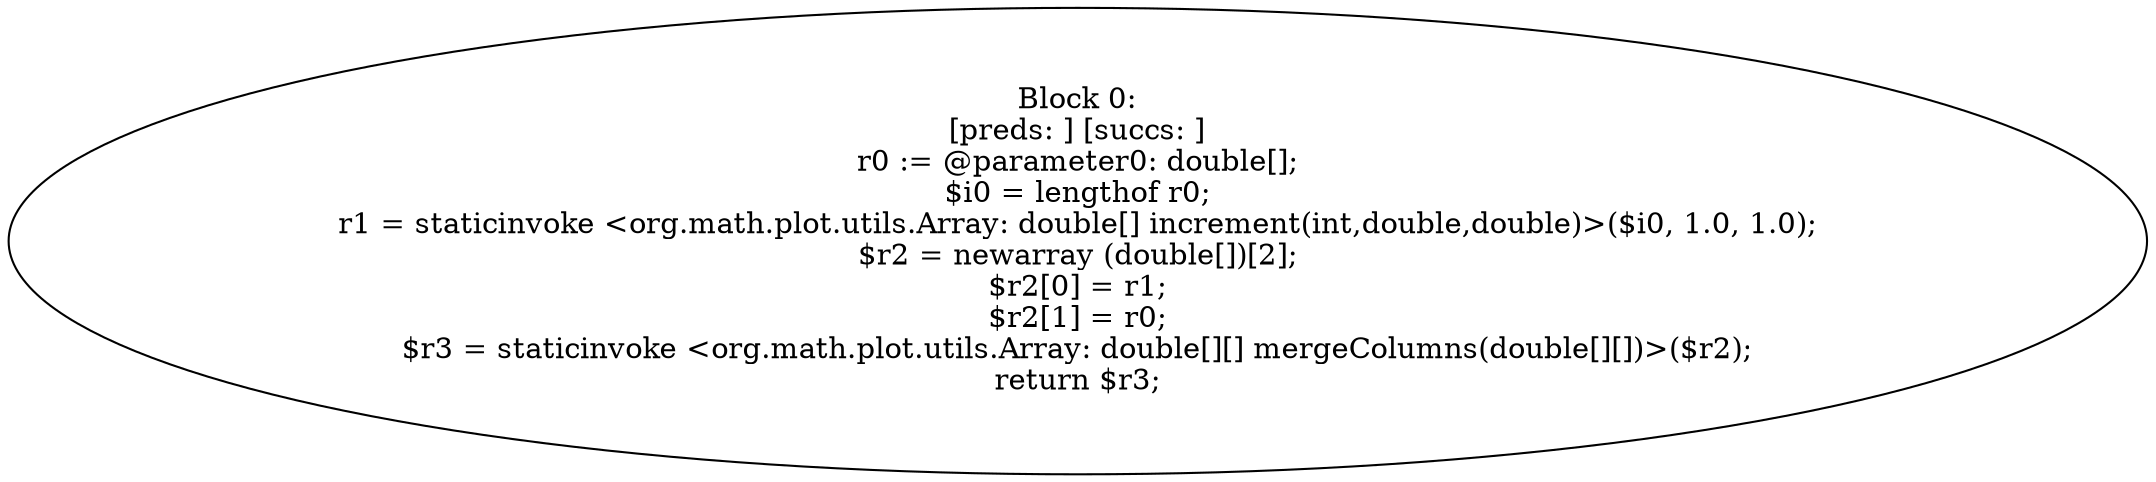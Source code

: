 digraph "unitGraph" {
    "Block 0:
[preds: ] [succs: ]
r0 := @parameter0: double[];
$i0 = lengthof r0;
r1 = staticinvoke <org.math.plot.utils.Array: double[] increment(int,double,double)>($i0, 1.0, 1.0);
$r2 = newarray (double[])[2];
$r2[0] = r1;
$r2[1] = r0;
$r3 = staticinvoke <org.math.plot.utils.Array: double[][] mergeColumns(double[][])>($r2);
return $r3;
"
}
